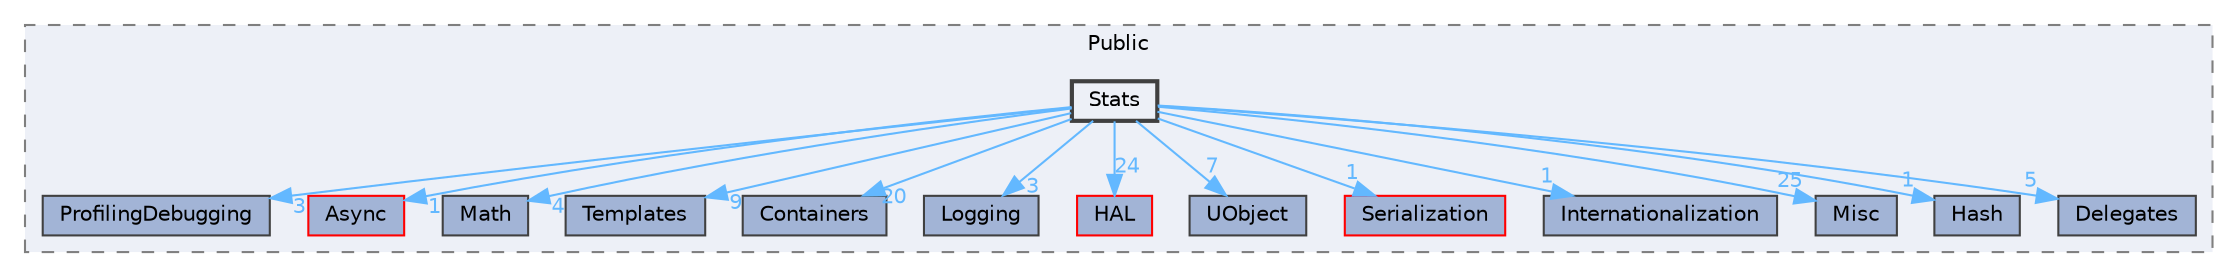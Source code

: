 digraph "Stats"
{
 // INTERACTIVE_SVG=YES
 // LATEX_PDF_SIZE
  bgcolor="transparent";
  edge [fontname=Helvetica,fontsize=10,labelfontname=Helvetica,labelfontsize=10];
  node [fontname=Helvetica,fontsize=10,shape=box,height=0.2,width=0.4];
  compound=true
  subgraph clusterdir_ba49309ee78fabe0452662bc1a7ef37d {
    graph [ bgcolor="#edf0f7", pencolor="grey50", label="Public", fontname=Helvetica,fontsize=10 style="filled,dashed", URL="dir_ba49309ee78fabe0452662bc1a7ef37d.html",tooltip=""]
  dir_05d66f52e7112794eb14e508e2415903 [label="ProfilingDebugging", fillcolor="#a2b4d6", color="grey25", style="filled", URL="dir_05d66f52e7112794eb14e508e2415903.html",tooltip=""];
  dir_fab0544b3443f914df6ed288343023f7 [label="Async", fillcolor="#a2b4d6", color="red", style="filled", URL="dir_fab0544b3443f914df6ed288343023f7.html",tooltip=""];
  dir_d9c32345848c1de2353c1248bbdefaac [label="Math", fillcolor="#a2b4d6", color="grey25", style="filled", URL="dir_d9c32345848c1de2353c1248bbdefaac.html",tooltip=""];
  dir_d923b29e5793e4ca6ecf89bd6d2fe94d [label="Templates", fillcolor="#a2b4d6", color="grey25", style="filled", URL="dir_d923b29e5793e4ca6ecf89bd6d2fe94d.html",tooltip=""];
  dir_d6d4edf6ba84739b62e6fae684879a69 [label="Containers", fillcolor="#a2b4d6", color="grey25", style="filled", URL="dir_d6d4edf6ba84739b62e6fae684879a69.html",tooltip=""];
  dir_cdbe86fff28349c50d558c00879cc362 [label="Logging", fillcolor="#a2b4d6", color="grey25", style="filled", URL="dir_cdbe86fff28349c50d558c00879cc362.html",tooltip=""];
  dir_06b681a867cd45e91f64ca04156625cf [label="HAL", fillcolor="#a2b4d6", color="red", style="filled", URL="dir_06b681a867cd45e91f64ca04156625cf.html",tooltip=""];
  dir_2d932d80d33aabcfd2bb1405923ee501 [label="UObject", fillcolor="#a2b4d6", color="grey25", style="filled", URL="dir_2d932d80d33aabcfd2bb1405923ee501.html",tooltip=""];
  dir_4acb951885fdf3c7a4c2ab809ab845db [label="Serialization", fillcolor="#a2b4d6", color="red", style="filled", URL="dir_4acb951885fdf3c7a4c2ab809ab845db.html",tooltip=""];
  dir_7c36f6222b1cd3894142f27e327fdf31 [label="Internationalization", fillcolor="#a2b4d6", color="grey25", style="filled", URL="dir_7c36f6222b1cd3894142f27e327fdf31.html",tooltip=""];
  dir_8d7b93d547498163f6da7ff79a1b5a4d [label="Misc", fillcolor="#a2b4d6", color="grey25", style="filled", URL="dir_8d7b93d547498163f6da7ff79a1b5a4d.html",tooltip=""];
  dir_a38a951f27dd3f115870e584331ce9ae [label="Hash", fillcolor="#a2b4d6", color="grey25", style="filled", URL="dir_a38a951f27dd3f115870e584331ce9ae.html",tooltip=""];
  dir_a39d52dbb05fe3fcbf188fdc980a664a [label="Delegates", fillcolor="#a2b4d6", color="grey25", style="filled", URL="dir_a39d52dbb05fe3fcbf188fdc980a664a.html",tooltip=""];
  dir_e0cb2c4386df61ba97611b89ffa6022e [label="Stats", fillcolor="#edf0f7", color="grey25", style="filled,bold", URL="dir_e0cb2c4386df61ba97611b89ffa6022e.html",tooltip=""];
  }
  dir_e0cb2c4386df61ba97611b89ffa6022e->dir_05d66f52e7112794eb14e508e2415903 [headlabel="3", labeldistance=1.5 headhref="dir_001138_000773.html" href="dir_001138_000773.html" color="steelblue1" fontcolor="steelblue1"];
  dir_e0cb2c4386df61ba97611b89ffa6022e->dir_06b681a867cd45e91f64ca04156625cf [headlabel="24", labeldistance=1.5 headhref="dir_001138_000461.html" href="dir_001138_000461.html" color="steelblue1" fontcolor="steelblue1"];
  dir_e0cb2c4386df61ba97611b89ffa6022e->dir_2d932d80d33aabcfd2bb1405923ee501 [headlabel="7", labeldistance=1.5 headhref="dir_001138_001227.html" href="dir_001138_001227.html" color="steelblue1" fontcolor="steelblue1"];
  dir_e0cb2c4386df61ba97611b89ffa6022e->dir_4acb951885fdf3c7a4c2ab809ab845db [headlabel="1", labeldistance=1.5 headhref="dir_001138_001018.html" href="dir_001138_001018.html" color="steelblue1" fontcolor="steelblue1"];
  dir_e0cb2c4386df61ba97611b89ffa6022e->dir_7c36f6222b1cd3894142f27e327fdf31 [headlabel="1", labeldistance=1.5 headhref="dir_001138_000526.html" href="dir_001138_000526.html" color="steelblue1" fontcolor="steelblue1"];
  dir_e0cb2c4386df61ba97611b89ffa6022e->dir_8d7b93d547498163f6da7ff79a1b5a4d [headlabel="25", labeldistance=1.5 headhref="dir_001138_000649.html" href="dir_001138_000649.html" color="steelblue1" fontcolor="steelblue1"];
  dir_e0cb2c4386df61ba97611b89ffa6022e->dir_a38a951f27dd3f115870e584331ce9ae [headlabel="1", labeldistance=1.5 headhref="dir_001138_000470.html" href="dir_001138_000470.html" color="steelblue1" fontcolor="steelblue1"];
  dir_e0cb2c4386df61ba97611b89ffa6022e->dir_a39d52dbb05fe3fcbf188fdc980a664a [headlabel="5", labeldistance=1.5 headhref="dir_001138_000308.html" href="dir_001138_000308.html" color="steelblue1" fontcolor="steelblue1"];
  dir_e0cb2c4386df61ba97611b89ffa6022e->dir_cdbe86fff28349c50d558c00879cc362 [headlabel="3", labeldistance=1.5 headhref="dir_001138_000592.html" href="dir_001138_000592.html" color="steelblue1" fontcolor="steelblue1"];
  dir_e0cb2c4386df61ba97611b89ffa6022e->dir_d6d4edf6ba84739b62e6fae684879a69 [headlabel="20", labeldistance=1.5 headhref="dir_001138_000253.html" href="dir_001138_000253.html" color="steelblue1" fontcolor="steelblue1"];
  dir_e0cb2c4386df61ba97611b89ffa6022e->dir_d923b29e5793e4ca6ecf89bd6d2fe94d [headlabel="9", labeldistance=1.5 headhref="dir_001138_001176.html" href="dir_001138_001176.html" color="steelblue1" fontcolor="steelblue1"];
  dir_e0cb2c4386df61ba97611b89ffa6022e->dir_d9c32345848c1de2353c1248bbdefaac [headlabel="4", labeldistance=1.5 headhref="dir_001138_000608.html" href="dir_001138_000608.html" color="steelblue1" fontcolor="steelblue1"];
  dir_e0cb2c4386df61ba97611b89ffa6022e->dir_fab0544b3443f914df6ed288343023f7 [headlabel="1", labeldistance=1.5 headhref="dir_001138_000065.html" href="dir_001138_000065.html" color="steelblue1" fontcolor="steelblue1"];
}
